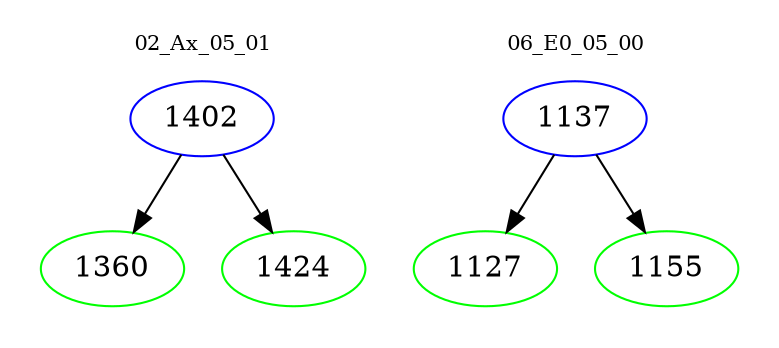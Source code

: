 digraph{
subgraph cluster_0 {
color = white
label = "02_Ax_05_01";
fontsize=10;
T0_1402 [label="1402", color="blue"]
T0_1402 -> T0_1360 [color="black"]
T0_1360 [label="1360", color="green"]
T0_1402 -> T0_1424 [color="black"]
T0_1424 [label="1424", color="green"]
}
subgraph cluster_1 {
color = white
label = "06_E0_05_00";
fontsize=10;
T1_1137 [label="1137", color="blue"]
T1_1137 -> T1_1127 [color="black"]
T1_1127 [label="1127", color="green"]
T1_1137 -> T1_1155 [color="black"]
T1_1155 [label="1155", color="green"]
}
}
